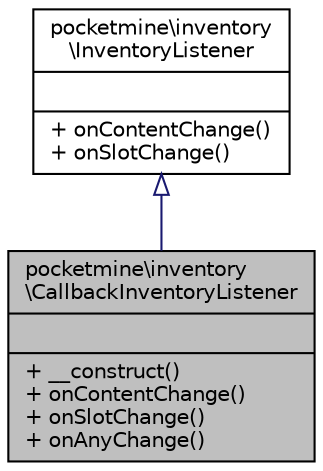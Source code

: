 digraph "pocketmine\inventory\CallbackInventoryListener"
{
 // INTERACTIVE_SVG=YES
 // LATEX_PDF_SIZE
  edge [fontname="Helvetica",fontsize="10",labelfontname="Helvetica",labelfontsize="10"];
  node [fontname="Helvetica",fontsize="10",shape=record];
  Node1 [label="{pocketmine\\inventory\l\\CallbackInventoryListener\n||+ __construct()\l+ onContentChange()\l+ onSlotChange()\l+ onAnyChange()\l}",height=0.2,width=0.4,color="black", fillcolor="grey75", style="filled", fontcolor="black",tooltip=" "];
  Node2 -> Node1 [dir="back",color="midnightblue",fontsize="10",style="solid",arrowtail="onormal",fontname="Helvetica"];
  Node2 [label="{pocketmine\\inventory\l\\InventoryListener\n||+ onContentChange()\l+ onSlotChange()\l}",height=0.2,width=0.4,color="black", fillcolor="white", style="filled",URL="$d8/df4/interfacepocketmine_1_1inventory_1_1_inventory_listener.html",tooltip=" "];
}
